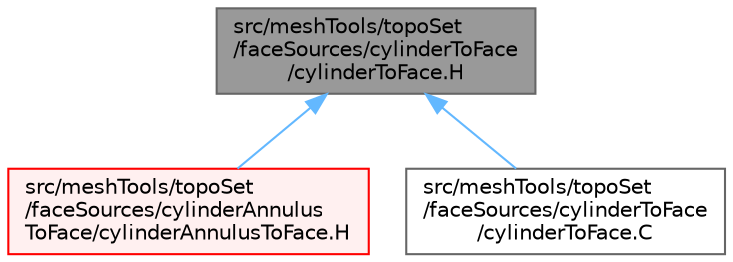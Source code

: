 digraph "src/meshTools/topoSet/faceSources/cylinderToFace/cylinderToFace.H"
{
 // LATEX_PDF_SIZE
  bgcolor="transparent";
  edge [fontname=Helvetica,fontsize=10,labelfontname=Helvetica,labelfontsize=10];
  node [fontname=Helvetica,fontsize=10,shape=box,height=0.2,width=0.4];
  Node1 [id="Node000001",label="src/meshTools/topoSet\l/faceSources/cylinderToFace\l/cylinderToFace.H",height=0.2,width=0.4,color="gray40", fillcolor="grey60", style="filled", fontcolor="black",tooltip=" "];
  Node1 -> Node2 [id="edge1_Node000001_Node000002",dir="back",color="steelblue1",style="solid",tooltip=" "];
  Node2 [id="Node000002",label="src/meshTools/topoSet\l/faceSources/cylinderAnnulus\lToFace/cylinderAnnulusToFace.H",height=0.2,width=0.4,color="red", fillcolor="#FFF0F0", style="filled",URL="$cylinderAnnulusToFace_8H.html",tooltip=" "];
  Node1 -> Node4 [id="edge2_Node000001_Node000004",dir="back",color="steelblue1",style="solid",tooltip=" "];
  Node4 [id="Node000004",label="src/meshTools/topoSet\l/faceSources/cylinderToFace\l/cylinderToFace.C",height=0.2,width=0.4,color="grey40", fillcolor="white", style="filled",URL="$cylinderToFace_8C.html",tooltip=" "];
}
